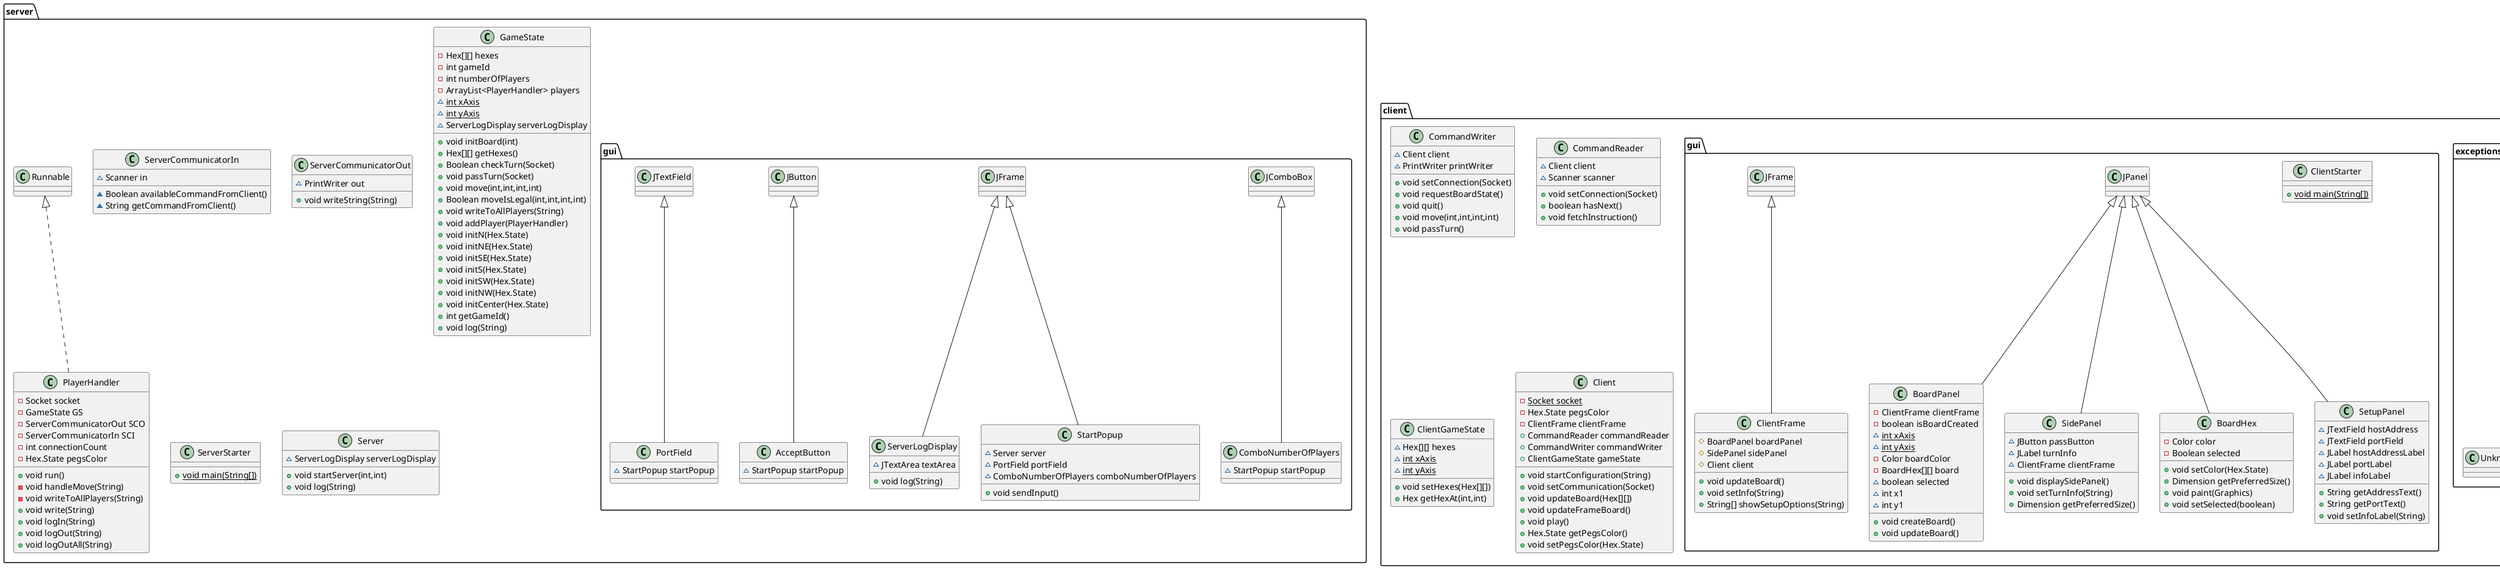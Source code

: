 @startuml
class TestRecievingHexes {
+ void TEST1()
}
class server.ServerCommunicatorIn {
~ Scanner in
~ Boolean availableCommandFromClient()
~ String getCommandFromClient()
}
class client.exceptions.UnknownCommandException {
}
class client.gui.BoardPanel {
- ClientFrame clientFrame
- boolean isBoardCreated
~ {static} int xAxis
~ {static} int yAxis
- Color boardColor
- BoardHex[][] board
~ boolean selected
~ int x1
~ int y1
+ void createBoard()
+ void updateBoard()
}
class client.gui.SidePanel {
~ JButton passButton
~ JLabel turnInfo
~ ClientFrame clientFrame
+ void displaySidePanel()
+ void setTurnInfo(String)
+ Dimension getPreferredSize()
}
class server.gui.ComboNumberOfPlayers {
~ StartPopup startPopup
}
class server.ServerCommunicatorOut {
~ PrintWriter out
+ void writeString(String)
}
class server.gui.ServerLogDisplay {
~ JTextArea textArea
+ void log(String)
}
class client.gui.ClientStarter {
+ {static} void main(String[])
}
class server.gui.StartPopup {
~ Server server
~ PortField portField
~ ComboNumberOfPlayers comboNumberOfPlayers
+ void sendInput()
}
class server.gui.AcceptButton {
~ StartPopup startPopup
}
class client.gui.BoardHex {
- Color color
- Boolean selected
+ void setColor(Hex.State)
+ Dimension getPreferredSize()
+ void paint(Graphics)
+ void setSelected(boolean)
}
class client.CommandWriter {
~ Client client
~ PrintWriter printWriter
+ void setConnection(Socket)
+ void requestBoardState()
+ void quit()
+ void move(int,int,int,int)
+ void passTurn()
}
class server.PlayerHandler {
- Socket socket
- GameState GS
- ServerCommunicatorOut SCO
- ServerCommunicatorIn SCI
- int connectionCount
- Hex.State pegsColor
+ void run()
- void handleMove(String)
- void writeToAllPlayers(String)
+ void write(String)
+ void logIn(String)
+ void logOut(String)
+ void logOutAll(String)
}
class client.CommandReader {
~ Client client
~ Scanner scanner
+ void setConnection(Socket)
+ boolean hasNext()
+ void fetchInstruction()
}
class server.gui.PortField {
~ StartPopup startPopup
}
class client.gui.SetupPanel {
~ JTextField hostAddress
~ JTextField portField
~ JLabel hostAddressLabel
~ JLabel portLabel
~ JLabel infoLabel
+ String getAddressText()
+ String getPortText()
+ void setInfoLabel(String)
}
class TestBoardAndString {
+ void testConversion()
}
class client.ClientGameState {
~ Hex[][] hexes
~ {static} int xAxis
~ {static} int yAxis
+ void setHexes(Hex[][])
+ Hex getHexAt(int,int)
}
class server.GameState {
- Hex[][] hexes
- int gameId
- int numberOfPlayers
- ArrayList<PlayerHandler> players
~ {static} int xAxis
~ {static} int yAxis
~ ServerLogDisplay serverLogDisplay
+ void initBoard(int)
+ Hex[][] getHexes()
+ Boolean checkTurn(Socket)
+ void passTurn(Socket)
+ void move(int,int,int,int)
+ Boolean moveIsLegal(int,int,int,int)
+ void writeToAllPlayers(String)
+ void addPlayer(PlayerHandler)
+ void initN(Hex.State)
+ void initNE(Hex.State)
+ void initSE(Hex.State)
+ void initS(Hex.State)
+ void initSW(Hex.State)
+ void initNW(Hex.State)
+ void initCenter(Hex.State)
+ int getGameId()
+ void log(String)
}
class server.ServerStarter {
+ {static} void main(String[])
}
class hex.Hex {
+ State state
+ State getState()
+ void setState(State)
}
class server.Server {
~ ServerLogDisplay serverLogDisplay
+ void startServer(int,int)
+ void log(String)
}
class hex.BoardAndString {
~ Hex[][] hexes
~ String value
~ {static} int xAxis
~ {static} int yAxis
+ String getStringValue()
- void setStringValue()
+ Hex[][] getBoardValue()
- void setHexValue()
}
class client.Client {
- {static} Socket socket
- Hex.State pegsColor
- ClientFrame clientFrame
+ CommandReader commandReader
+ CommandWriter commandWriter
+ ClientGameState gameState
+ void startConfiguration(String)
+ void setCommunication(Socket)
+ void updateBoard(Hex[][])
+ void updateFrameBoard()
+ void play()
+ Hex.State getPegsColor()
+ void setPegsColor(Hex.State)
}
class clientTests.TestClientChannels {
+ void testUpdateBoard()
+ void testSetBoard()
}
class client.gui.ClientFrame {
# BoardPanel boardPanel
# SidePanel sidePanel
# Client client
+ void updateBoard()
+ void setInfo(String)
+ String[] showSetupOptions(String)
}


client.exceptions.Exception <|-- client.exceptions.UnknownCommandException
client.gui.JPanel <|-- client.gui.BoardPanel
client.gui.JPanel <|-- client.gui.SidePanel
server.gui.JComboBox <|-- server.gui.ComboNumberOfPlayers
server.gui.JFrame <|-- server.gui.ServerLogDisplay
server.gui.JFrame <|-- server.gui.StartPopup
server.gui.JButton <|-- server.gui.AcceptButton
client.gui.JPanel <|-- client.gui.BoardHex
server.Runnable <|.. server.PlayerHandler
server.gui.JTextField <|-- server.gui.PortField
client.gui.JPanel <|-- client.gui.SetupPanel
java.io.Serializable <|.. hex.Hex
client.gui.JFrame <|-- client.gui.ClientFrame
@enduml